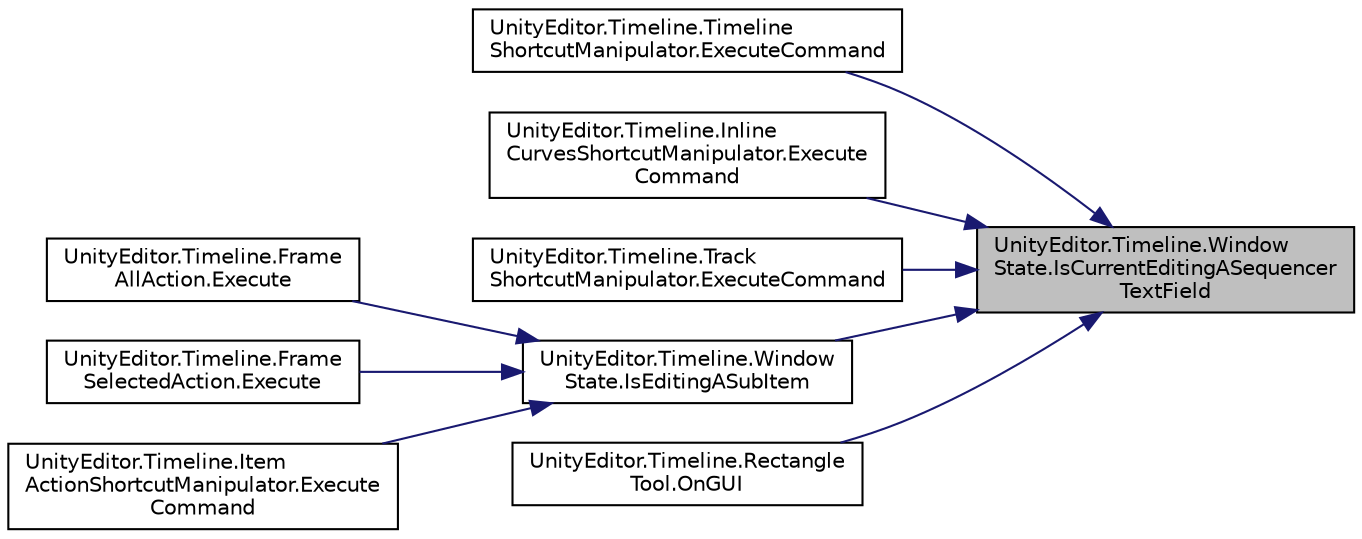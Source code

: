 digraph "UnityEditor.Timeline.WindowState.IsCurrentEditingASequencerTextField"
{
 // LATEX_PDF_SIZE
  edge [fontname="Helvetica",fontsize="10",labelfontname="Helvetica",labelfontsize="10"];
  node [fontname="Helvetica",fontsize="10",shape=record];
  rankdir="RL";
  Node1 [label="UnityEditor.Timeline.Window\lState.IsCurrentEditingASequencer\lTextField",height=0.2,width=0.4,color="black", fillcolor="grey75", style="filled", fontcolor="black",tooltip=" "];
  Node1 -> Node2 [dir="back",color="midnightblue",fontsize="10",style="solid",fontname="Helvetica"];
  Node2 [label="UnityEditor.Timeline.Timeline\lShortcutManipulator.ExecuteCommand",height=0.2,width=0.4,color="black", fillcolor="white", style="filled",URL="$class_unity_editor_1_1_timeline_1_1_timeline_shortcut_manipulator.html#acb444591cf652e50a0a43953a463fb2d",tooltip=" "];
  Node1 -> Node3 [dir="back",color="midnightblue",fontsize="10",style="solid",fontname="Helvetica"];
  Node3 [label="UnityEditor.Timeline.Inline\lCurvesShortcutManipulator.Execute\lCommand",height=0.2,width=0.4,color="black", fillcolor="white", style="filled",URL="$class_unity_editor_1_1_timeline_1_1_inline_curves_shortcut_manipulator.html#a6039d0296bdcef54ef9eb35bdd277b6c",tooltip=" "];
  Node1 -> Node4 [dir="back",color="midnightblue",fontsize="10",style="solid",fontname="Helvetica"];
  Node4 [label="UnityEditor.Timeline.Track\lShortcutManipulator.ExecuteCommand",height=0.2,width=0.4,color="black", fillcolor="white", style="filled",URL="$class_unity_editor_1_1_timeline_1_1_track_shortcut_manipulator.html#ae7603696d6d41e04b49a42efb5435483",tooltip=" "];
  Node1 -> Node5 [dir="back",color="midnightblue",fontsize="10",style="solid",fontname="Helvetica"];
  Node5 [label="UnityEditor.Timeline.Window\lState.IsEditingASubItem",height=0.2,width=0.4,color="black", fillcolor="white", style="filled",URL="$class_unity_editor_1_1_timeline_1_1_window_state.html#a2fcf53cb212d80e02e30d883bc259b75",tooltip=" "];
  Node5 -> Node6 [dir="back",color="midnightblue",fontsize="10",style="solid",fontname="Helvetica"];
  Node6 [label="UnityEditor.Timeline.Frame\lAllAction.Execute",height=0.2,width=0.4,color="black", fillcolor="white", style="filled",URL="$class_unity_editor_1_1_timeline_1_1_frame_all_action.html#a9ef0a2710f2a1d3141f217b4fe28d8ff",tooltip=" "];
  Node5 -> Node7 [dir="back",color="midnightblue",fontsize="10",style="solid",fontname="Helvetica"];
  Node7 [label="UnityEditor.Timeline.Frame\lSelectedAction.Execute",height=0.2,width=0.4,color="black", fillcolor="white", style="filled",URL="$class_unity_editor_1_1_timeline_1_1_frame_selected_action.html#a129bc2cda89a2bd8ca9a597c94fee63f",tooltip=" "];
  Node5 -> Node8 [dir="back",color="midnightblue",fontsize="10",style="solid",fontname="Helvetica"];
  Node8 [label="UnityEditor.Timeline.Item\lActionShortcutManipulator.Execute\lCommand",height=0.2,width=0.4,color="black", fillcolor="white", style="filled",URL="$class_unity_editor_1_1_timeline_1_1_item_action_shortcut_manipulator.html#abaf577d380179cb9e3104eb48362aca0",tooltip=" "];
  Node1 -> Node9 [dir="back",color="midnightblue",fontsize="10",style="solid",fontname="Helvetica"];
  Node9 [label="UnityEditor.Timeline.Rectangle\lTool.OnGUI",height=0.2,width=0.4,color="black", fillcolor="white", style="filled",URL="$class_unity_editor_1_1_timeline_1_1_rectangle_tool.html#a490fc8557b0d1e25a3c8304bb7fc4970",tooltip=" "];
}
